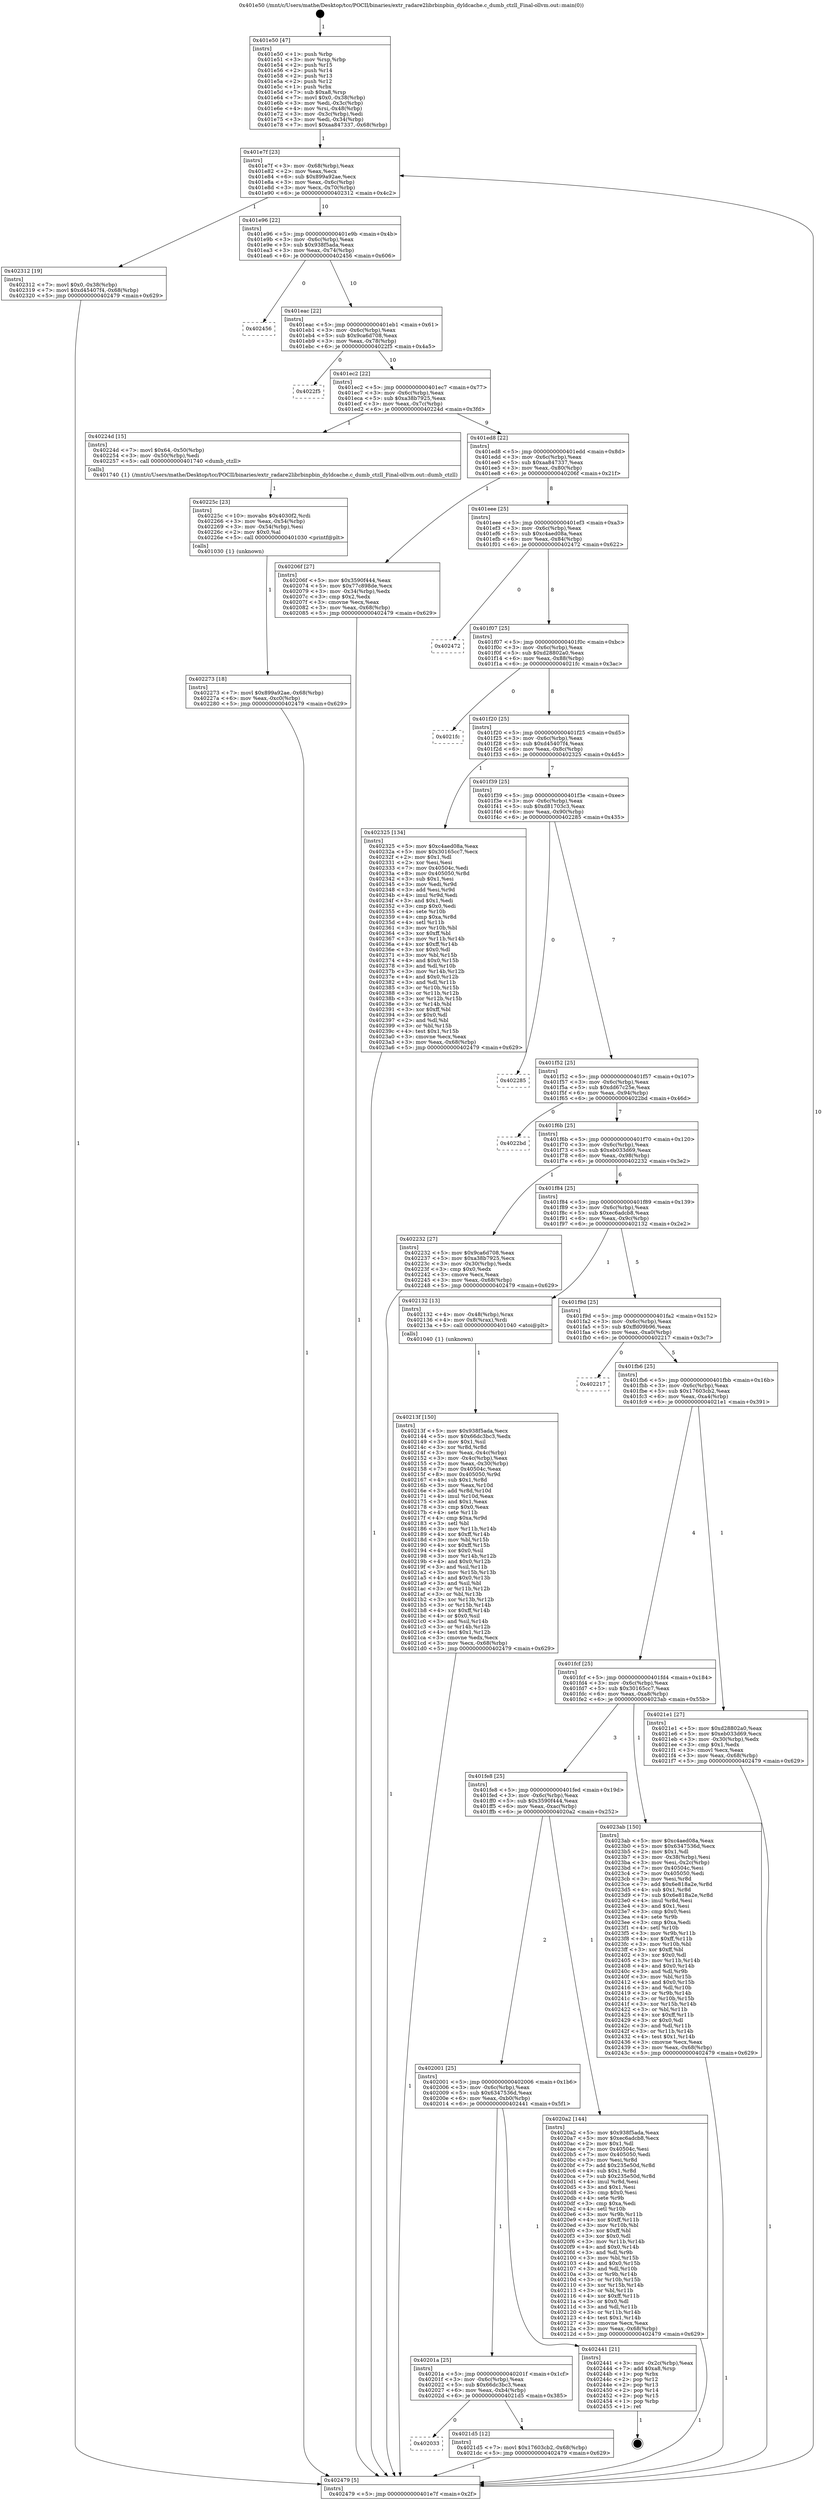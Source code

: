 digraph "0x401e50" {
  label = "0x401e50 (/mnt/c/Users/mathe/Desktop/tcc/POCII/binaries/extr_radare2librbinpbin_dyldcache.c_dumb_ctzll_Final-ollvm.out::main(0))"
  labelloc = "t"
  node[shape=record]

  Entry [label="",width=0.3,height=0.3,shape=circle,fillcolor=black,style=filled]
  "0x401e7f" [label="{
     0x401e7f [23]\l
     | [instrs]\l
     &nbsp;&nbsp;0x401e7f \<+3\>: mov -0x68(%rbp),%eax\l
     &nbsp;&nbsp;0x401e82 \<+2\>: mov %eax,%ecx\l
     &nbsp;&nbsp;0x401e84 \<+6\>: sub $0x899a92ae,%ecx\l
     &nbsp;&nbsp;0x401e8a \<+3\>: mov %eax,-0x6c(%rbp)\l
     &nbsp;&nbsp;0x401e8d \<+3\>: mov %ecx,-0x70(%rbp)\l
     &nbsp;&nbsp;0x401e90 \<+6\>: je 0000000000402312 \<main+0x4c2\>\l
  }"]
  "0x402312" [label="{
     0x402312 [19]\l
     | [instrs]\l
     &nbsp;&nbsp;0x402312 \<+7\>: movl $0x0,-0x38(%rbp)\l
     &nbsp;&nbsp;0x402319 \<+7\>: movl $0xd45407f4,-0x68(%rbp)\l
     &nbsp;&nbsp;0x402320 \<+5\>: jmp 0000000000402479 \<main+0x629\>\l
  }"]
  "0x401e96" [label="{
     0x401e96 [22]\l
     | [instrs]\l
     &nbsp;&nbsp;0x401e96 \<+5\>: jmp 0000000000401e9b \<main+0x4b\>\l
     &nbsp;&nbsp;0x401e9b \<+3\>: mov -0x6c(%rbp),%eax\l
     &nbsp;&nbsp;0x401e9e \<+5\>: sub $0x938f5ada,%eax\l
     &nbsp;&nbsp;0x401ea3 \<+3\>: mov %eax,-0x74(%rbp)\l
     &nbsp;&nbsp;0x401ea6 \<+6\>: je 0000000000402456 \<main+0x606\>\l
  }"]
  Exit [label="",width=0.3,height=0.3,shape=circle,fillcolor=black,style=filled,peripheries=2]
  "0x402456" [label="{
     0x402456\l
  }", style=dashed]
  "0x401eac" [label="{
     0x401eac [22]\l
     | [instrs]\l
     &nbsp;&nbsp;0x401eac \<+5\>: jmp 0000000000401eb1 \<main+0x61\>\l
     &nbsp;&nbsp;0x401eb1 \<+3\>: mov -0x6c(%rbp),%eax\l
     &nbsp;&nbsp;0x401eb4 \<+5\>: sub $0x9ca6d708,%eax\l
     &nbsp;&nbsp;0x401eb9 \<+3\>: mov %eax,-0x78(%rbp)\l
     &nbsp;&nbsp;0x401ebc \<+6\>: je 00000000004022f5 \<main+0x4a5\>\l
  }"]
  "0x402273" [label="{
     0x402273 [18]\l
     | [instrs]\l
     &nbsp;&nbsp;0x402273 \<+7\>: movl $0x899a92ae,-0x68(%rbp)\l
     &nbsp;&nbsp;0x40227a \<+6\>: mov %eax,-0xc0(%rbp)\l
     &nbsp;&nbsp;0x402280 \<+5\>: jmp 0000000000402479 \<main+0x629\>\l
  }"]
  "0x4022f5" [label="{
     0x4022f5\l
  }", style=dashed]
  "0x401ec2" [label="{
     0x401ec2 [22]\l
     | [instrs]\l
     &nbsp;&nbsp;0x401ec2 \<+5\>: jmp 0000000000401ec7 \<main+0x77\>\l
     &nbsp;&nbsp;0x401ec7 \<+3\>: mov -0x6c(%rbp),%eax\l
     &nbsp;&nbsp;0x401eca \<+5\>: sub $0xa38b7925,%eax\l
     &nbsp;&nbsp;0x401ecf \<+3\>: mov %eax,-0x7c(%rbp)\l
     &nbsp;&nbsp;0x401ed2 \<+6\>: je 000000000040224d \<main+0x3fd\>\l
  }"]
  "0x40225c" [label="{
     0x40225c [23]\l
     | [instrs]\l
     &nbsp;&nbsp;0x40225c \<+10\>: movabs $0x4030f2,%rdi\l
     &nbsp;&nbsp;0x402266 \<+3\>: mov %eax,-0x54(%rbp)\l
     &nbsp;&nbsp;0x402269 \<+3\>: mov -0x54(%rbp),%esi\l
     &nbsp;&nbsp;0x40226c \<+2\>: mov $0x0,%al\l
     &nbsp;&nbsp;0x40226e \<+5\>: call 0000000000401030 \<printf@plt\>\l
     | [calls]\l
     &nbsp;&nbsp;0x401030 \{1\} (unknown)\l
  }"]
  "0x40224d" [label="{
     0x40224d [15]\l
     | [instrs]\l
     &nbsp;&nbsp;0x40224d \<+7\>: movl $0x64,-0x50(%rbp)\l
     &nbsp;&nbsp;0x402254 \<+3\>: mov -0x50(%rbp),%edi\l
     &nbsp;&nbsp;0x402257 \<+5\>: call 0000000000401740 \<dumb_ctzll\>\l
     | [calls]\l
     &nbsp;&nbsp;0x401740 \{1\} (/mnt/c/Users/mathe/Desktop/tcc/POCII/binaries/extr_radare2librbinpbin_dyldcache.c_dumb_ctzll_Final-ollvm.out::dumb_ctzll)\l
  }"]
  "0x401ed8" [label="{
     0x401ed8 [22]\l
     | [instrs]\l
     &nbsp;&nbsp;0x401ed8 \<+5\>: jmp 0000000000401edd \<main+0x8d\>\l
     &nbsp;&nbsp;0x401edd \<+3\>: mov -0x6c(%rbp),%eax\l
     &nbsp;&nbsp;0x401ee0 \<+5\>: sub $0xaa847337,%eax\l
     &nbsp;&nbsp;0x401ee5 \<+3\>: mov %eax,-0x80(%rbp)\l
     &nbsp;&nbsp;0x401ee8 \<+6\>: je 000000000040206f \<main+0x21f\>\l
  }"]
  "0x402033" [label="{
     0x402033\l
  }", style=dashed]
  "0x40206f" [label="{
     0x40206f [27]\l
     | [instrs]\l
     &nbsp;&nbsp;0x40206f \<+5\>: mov $0x3590f444,%eax\l
     &nbsp;&nbsp;0x402074 \<+5\>: mov $0x77c898de,%ecx\l
     &nbsp;&nbsp;0x402079 \<+3\>: mov -0x34(%rbp),%edx\l
     &nbsp;&nbsp;0x40207c \<+3\>: cmp $0x2,%edx\l
     &nbsp;&nbsp;0x40207f \<+3\>: cmovne %ecx,%eax\l
     &nbsp;&nbsp;0x402082 \<+3\>: mov %eax,-0x68(%rbp)\l
     &nbsp;&nbsp;0x402085 \<+5\>: jmp 0000000000402479 \<main+0x629\>\l
  }"]
  "0x401eee" [label="{
     0x401eee [25]\l
     | [instrs]\l
     &nbsp;&nbsp;0x401eee \<+5\>: jmp 0000000000401ef3 \<main+0xa3\>\l
     &nbsp;&nbsp;0x401ef3 \<+3\>: mov -0x6c(%rbp),%eax\l
     &nbsp;&nbsp;0x401ef6 \<+5\>: sub $0xc4aed08a,%eax\l
     &nbsp;&nbsp;0x401efb \<+6\>: mov %eax,-0x84(%rbp)\l
     &nbsp;&nbsp;0x401f01 \<+6\>: je 0000000000402472 \<main+0x622\>\l
  }"]
  "0x402479" [label="{
     0x402479 [5]\l
     | [instrs]\l
     &nbsp;&nbsp;0x402479 \<+5\>: jmp 0000000000401e7f \<main+0x2f\>\l
  }"]
  "0x401e50" [label="{
     0x401e50 [47]\l
     | [instrs]\l
     &nbsp;&nbsp;0x401e50 \<+1\>: push %rbp\l
     &nbsp;&nbsp;0x401e51 \<+3\>: mov %rsp,%rbp\l
     &nbsp;&nbsp;0x401e54 \<+2\>: push %r15\l
     &nbsp;&nbsp;0x401e56 \<+2\>: push %r14\l
     &nbsp;&nbsp;0x401e58 \<+2\>: push %r13\l
     &nbsp;&nbsp;0x401e5a \<+2\>: push %r12\l
     &nbsp;&nbsp;0x401e5c \<+1\>: push %rbx\l
     &nbsp;&nbsp;0x401e5d \<+7\>: sub $0xa8,%rsp\l
     &nbsp;&nbsp;0x401e64 \<+7\>: movl $0x0,-0x38(%rbp)\l
     &nbsp;&nbsp;0x401e6b \<+3\>: mov %edi,-0x3c(%rbp)\l
     &nbsp;&nbsp;0x401e6e \<+4\>: mov %rsi,-0x48(%rbp)\l
     &nbsp;&nbsp;0x401e72 \<+3\>: mov -0x3c(%rbp),%edi\l
     &nbsp;&nbsp;0x401e75 \<+3\>: mov %edi,-0x34(%rbp)\l
     &nbsp;&nbsp;0x401e78 \<+7\>: movl $0xaa847337,-0x68(%rbp)\l
  }"]
  "0x4021d5" [label="{
     0x4021d5 [12]\l
     | [instrs]\l
     &nbsp;&nbsp;0x4021d5 \<+7\>: movl $0x17603cb2,-0x68(%rbp)\l
     &nbsp;&nbsp;0x4021dc \<+5\>: jmp 0000000000402479 \<main+0x629\>\l
  }"]
  "0x402472" [label="{
     0x402472\l
  }", style=dashed]
  "0x401f07" [label="{
     0x401f07 [25]\l
     | [instrs]\l
     &nbsp;&nbsp;0x401f07 \<+5\>: jmp 0000000000401f0c \<main+0xbc\>\l
     &nbsp;&nbsp;0x401f0c \<+3\>: mov -0x6c(%rbp),%eax\l
     &nbsp;&nbsp;0x401f0f \<+5\>: sub $0xd28802a0,%eax\l
     &nbsp;&nbsp;0x401f14 \<+6\>: mov %eax,-0x88(%rbp)\l
     &nbsp;&nbsp;0x401f1a \<+6\>: je 00000000004021fc \<main+0x3ac\>\l
  }"]
  "0x40201a" [label="{
     0x40201a [25]\l
     | [instrs]\l
     &nbsp;&nbsp;0x40201a \<+5\>: jmp 000000000040201f \<main+0x1cf\>\l
     &nbsp;&nbsp;0x40201f \<+3\>: mov -0x6c(%rbp),%eax\l
     &nbsp;&nbsp;0x402022 \<+5\>: sub $0x66dc3bc3,%eax\l
     &nbsp;&nbsp;0x402027 \<+6\>: mov %eax,-0xb4(%rbp)\l
     &nbsp;&nbsp;0x40202d \<+6\>: je 00000000004021d5 \<main+0x385\>\l
  }"]
  "0x4021fc" [label="{
     0x4021fc\l
  }", style=dashed]
  "0x401f20" [label="{
     0x401f20 [25]\l
     | [instrs]\l
     &nbsp;&nbsp;0x401f20 \<+5\>: jmp 0000000000401f25 \<main+0xd5\>\l
     &nbsp;&nbsp;0x401f25 \<+3\>: mov -0x6c(%rbp),%eax\l
     &nbsp;&nbsp;0x401f28 \<+5\>: sub $0xd45407f4,%eax\l
     &nbsp;&nbsp;0x401f2d \<+6\>: mov %eax,-0x8c(%rbp)\l
     &nbsp;&nbsp;0x401f33 \<+6\>: je 0000000000402325 \<main+0x4d5\>\l
  }"]
  "0x402441" [label="{
     0x402441 [21]\l
     | [instrs]\l
     &nbsp;&nbsp;0x402441 \<+3\>: mov -0x2c(%rbp),%eax\l
     &nbsp;&nbsp;0x402444 \<+7\>: add $0xa8,%rsp\l
     &nbsp;&nbsp;0x40244b \<+1\>: pop %rbx\l
     &nbsp;&nbsp;0x40244c \<+2\>: pop %r12\l
     &nbsp;&nbsp;0x40244e \<+2\>: pop %r13\l
     &nbsp;&nbsp;0x402450 \<+2\>: pop %r14\l
     &nbsp;&nbsp;0x402452 \<+2\>: pop %r15\l
     &nbsp;&nbsp;0x402454 \<+1\>: pop %rbp\l
     &nbsp;&nbsp;0x402455 \<+1\>: ret\l
  }"]
  "0x402325" [label="{
     0x402325 [134]\l
     | [instrs]\l
     &nbsp;&nbsp;0x402325 \<+5\>: mov $0xc4aed08a,%eax\l
     &nbsp;&nbsp;0x40232a \<+5\>: mov $0x30165cc7,%ecx\l
     &nbsp;&nbsp;0x40232f \<+2\>: mov $0x1,%dl\l
     &nbsp;&nbsp;0x402331 \<+2\>: xor %esi,%esi\l
     &nbsp;&nbsp;0x402333 \<+7\>: mov 0x40504c,%edi\l
     &nbsp;&nbsp;0x40233a \<+8\>: mov 0x405050,%r8d\l
     &nbsp;&nbsp;0x402342 \<+3\>: sub $0x1,%esi\l
     &nbsp;&nbsp;0x402345 \<+3\>: mov %edi,%r9d\l
     &nbsp;&nbsp;0x402348 \<+3\>: add %esi,%r9d\l
     &nbsp;&nbsp;0x40234b \<+4\>: imul %r9d,%edi\l
     &nbsp;&nbsp;0x40234f \<+3\>: and $0x1,%edi\l
     &nbsp;&nbsp;0x402352 \<+3\>: cmp $0x0,%edi\l
     &nbsp;&nbsp;0x402355 \<+4\>: sete %r10b\l
     &nbsp;&nbsp;0x402359 \<+4\>: cmp $0xa,%r8d\l
     &nbsp;&nbsp;0x40235d \<+4\>: setl %r11b\l
     &nbsp;&nbsp;0x402361 \<+3\>: mov %r10b,%bl\l
     &nbsp;&nbsp;0x402364 \<+3\>: xor $0xff,%bl\l
     &nbsp;&nbsp;0x402367 \<+3\>: mov %r11b,%r14b\l
     &nbsp;&nbsp;0x40236a \<+4\>: xor $0xff,%r14b\l
     &nbsp;&nbsp;0x40236e \<+3\>: xor $0x0,%dl\l
     &nbsp;&nbsp;0x402371 \<+3\>: mov %bl,%r15b\l
     &nbsp;&nbsp;0x402374 \<+4\>: and $0x0,%r15b\l
     &nbsp;&nbsp;0x402378 \<+3\>: and %dl,%r10b\l
     &nbsp;&nbsp;0x40237b \<+3\>: mov %r14b,%r12b\l
     &nbsp;&nbsp;0x40237e \<+4\>: and $0x0,%r12b\l
     &nbsp;&nbsp;0x402382 \<+3\>: and %dl,%r11b\l
     &nbsp;&nbsp;0x402385 \<+3\>: or %r10b,%r15b\l
     &nbsp;&nbsp;0x402388 \<+3\>: or %r11b,%r12b\l
     &nbsp;&nbsp;0x40238b \<+3\>: xor %r12b,%r15b\l
     &nbsp;&nbsp;0x40238e \<+3\>: or %r14b,%bl\l
     &nbsp;&nbsp;0x402391 \<+3\>: xor $0xff,%bl\l
     &nbsp;&nbsp;0x402394 \<+3\>: or $0x0,%dl\l
     &nbsp;&nbsp;0x402397 \<+2\>: and %dl,%bl\l
     &nbsp;&nbsp;0x402399 \<+3\>: or %bl,%r15b\l
     &nbsp;&nbsp;0x40239c \<+4\>: test $0x1,%r15b\l
     &nbsp;&nbsp;0x4023a0 \<+3\>: cmovne %ecx,%eax\l
     &nbsp;&nbsp;0x4023a3 \<+3\>: mov %eax,-0x68(%rbp)\l
     &nbsp;&nbsp;0x4023a6 \<+5\>: jmp 0000000000402479 \<main+0x629\>\l
  }"]
  "0x401f39" [label="{
     0x401f39 [25]\l
     | [instrs]\l
     &nbsp;&nbsp;0x401f39 \<+5\>: jmp 0000000000401f3e \<main+0xee\>\l
     &nbsp;&nbsp;0x401f3e \<+3\>: mov -0x6c(%rbp),%eax\l
     &nbsp;&nbsp;0x401f41 \<+5\>: sub $0xd81703c3,%eax\l
     &nbsp;&nbsp;0x401f46 \<+6\>: mov %eax,-0x90(%rbp)\l
     &nbsp;&nbsp;0x401f4c \<+6\>: je 0000000000402285 \<main+0x435\>\l
  }"]
  "0x40213f" [label="{
     0x40213f [150]\l
     | [instrs]\l
     &nbsp;&nbsp;0x40213f \<+5\>: mov $0x938f5ada,%ecx\l
     &nbsp;&nbsp;0x402144 \<+5\>: mov $0x66dc3bc3,%edx\l
     &nbsp;&nbsp;0x402149 \<+3\>: mov $0x1,%sil\l
     &nbsp;&nbsp;0x40214c \<+3\>: xor %r8d,%r8d\l
     &nbsp;&nbsp;0x40214f \<+3\>: mov %eax,-0x4c(%rbp)\l
     &nbsp;&nbsp;0x402152 \<+3\>: mov -0x4c(%rbp),%eax\l
     &nbsp;&nbsp;0x402155 \<+3\>: mov %eax,-0x30(%rbp)\l
     &nbsp;&nbsp;0x402158 \<+7\>: mov 0x40504c,%eax\l
     &nbsp;&nbsp;0x40215f \<+8\>: mov 0x405050,%r9d\l
     &nbsp;&nbsp;0x402167 \<+4\>: sub $0x1,%r8d\l
     &nbsp;&nbsp;0x40216b \<+3\>: mov %eax,%r10d\l
     &nbsp;&nbsp;0x40216e \<+3\>: add %r8d,%r10d\l
     &nbsp;&nbsp;0x402171 \<+4\>: imul %r10d,%eax\l
     &nbsp;&nbsp;0x402175 \<+3\>: and $0x1,%eax\l
     &nbsp;&nbsp;0x402178 \<+3\>: cmp $0x0,%eax\l
     &nbsp;&nbsp;0x40217b \<+4\>: sete %r11b\l
     &nbsp;&nbsp;0x40217f \<+4\>: cmp $0xa,%r9d\l
     &nbsp;&nbsp;0x402183 \<+3\>: setl %bl\l
     &nbsp;&nbsp;0x402186 \<+3\>: mov %r11b,%r14b\l
     &nbsp;&nbsp;0x402189 \<+4\>: xor $0xff,%r14b\l
     &nbsp;&nbsp;0x40218d \<+3\>: mov %bl,%r15b\l
     &nbsp;&nbsp;0x402190 \<+4\>: xor $0xff,%r15b\l
     &nbsp;&nbsp;0x402194 \<+4\>: xor $0x0,%sil\l
     &nbsp;&nbsp;0x402198 \<+3\>: mov %r14b,%r12b\l
     &nbsp;&nbsp;0x40219b \<+4\>: and $0x0,%r12b\l
     &nbsp;&nbsp;0x40219f \<+3\>: and %sil,%r11b\l
     &nbsp;&nbsp;0x4021a2 \<+3\>: mov %r15b,%r13b\l
     &nbsp;&nbsp;0x4021a5 \<+4\>: and $0x0,%r13b\l
     &nbsp;&nbsp;0x4021a9 \<+3\>: and %sil,%bl\l
     &nbsp;&nbsp;0x4021ac \<+3\>: or %r11b,%r12b\l
     &nbsp;&nbsp;0x4021af \<+3\>: or %bl,%r13b\l
     &nbsp;&nbsp;0x4021b2 \<+3\>: xor %r13b,%r12b\l
     &nbsp;&nbsp;0x4021b5 \<+3\>: or %r15b,%r14b\l
     &nbsp;&nbsp;0x4021b8 \<+4\>: xor $0xff,%r14b\l
     &nbsp;&nbsp;0x4021bc \<+4\>: or $0x0,%sil\l
     &nbsp;&nbsp;0x4021c0 \<+3\>: and %sil,%r14b\l
     &nbsp;&nbsp;0x4021c3 \<+3\>: or %r14b,%r12b\l
     &nbsp;&nbsp;0x4021c6 \<+4\>: test $0x1,%r12b\l
     &nbsp;&nbsp;0x4021ca \<+3\>: cmovne %edx,%ecx\l
     &nbsp;&nbsp;0x4021cd \<+3\>: mov %ecx,-0x68(%rbp)\l
     &nbsp;&nbsp;0x4021d0 \<+5\>: jmp 0000000000402479 \<main+0x629\>\l
  }"]
  "0x402285" [label="{
     0x402285\l
  }", style=dashed]
  "0x401f52" [label="{
     0x401f52 [25]\l
     | [instrs]\l
     &nbsp;&nbsp;0x401f52 \<+5\>: jmp 0000000000401f57 \<main+0x107\>\l
     &nbsp;&nbsp;0x401f57 \<+3\>: mov -0x6c(%rbp),%eax\l
     &nbsp;&nbsp;0x401f5a \<+5\>: sub $0xdd67c25e,%eax\l
     &nbsp;&nbsp;0x401f5f \<+6\>: mov %eax,-0x94(%rbp)\l
     &nbsp;&nbsp;0x401f65 \<+6\>: je 00000000004022bd \<main+0x46d\>\l
  }"]
  "0x402001" [label="{
     0x402001 [25]\l
     | [instrs]\l
     &nbsp;&nbsp;0x402001 \<+5\>: jmp 0000000000402006 \<main+0x1b6\>\l
     &nbsp;&nbsp;0x402006 \<+3\>: mov -0x6c(%rbp),%eax\l
     &nbsp;&nbsp;0x402009 \<+5\>: sub $0x6347536d,%eax\l
     &nbsp;&nbsp;0x40200e \<+6\>: mov %eax,-0xb0(%rbp)\l
     &nbsp;&nbsp;0x402014 \<+6\>: je 0000000000402441 \<main+0x5f1\>\l
  }"]
  "0x4022bd" [label="{
     0x4022bd\l
  }", style=dashed]
  "0x401f6b" [label="{
     0x401f6b [25]\l
     | [instrs]\l
     &nbsp;&nbsp;0x401f6b \<+5\>: jmp 0000000000401f70 \<main+0x120\>\l
     &nbsp;&nbsp;0x401f70 \<+3\>: mov -0x6c(%rbp),%eax\l
     &nbsp;&nbsp;0x401f73 \<+5\>: sub $0xeb033d69,%eax\l
     &nbsp;&nbsp;0x401f78 \<+6\>: mov %eax,-0x98(%rbp)\l
     &nbsp;&nbsp;0x401f7e \<+6\>: je 0000000000402232 \<main+0x3e2\>\l
  }"]
  "0x4020a2" [label="{
     0x4020a2 [144]\l
     | [instrs]\l
     &nbsp;&nbsp;0x4020a2 \<+5\>: mov $0x938f5ada,%eax\l
     &nbsp;&nbsp;0x4020a7 \<+5\>: mov $0xec6adcb8,%ecx\l
     &nbsp;&nbsp;0x4020ac \<+2\>: mov $0x1,%dl\l
     &nbsp;&nbsp;0x4020ae \<+7\>: mov 0x40504c,%esi\l
     &nbsp;&nbsp;0x4020b5 \<+7\>: mov 0x405050,%edi\l
     &nbsp;&nbsp;0x4020bc \<+3\>: mov %esi,%r8d\l
     &nbsp;&nbsp;0x4020bf \<+7\>: add $0x235e50d,%r8d\l
     &nbsp;&nbsp;0x4020c6 \<+4\>: sub $0x1,%r8d\l
     &nbsp;&nbsp;0x4020ca \<+7\>: sub $0x235e50d,%r8d\l
     &nbsp;&nbsp;0x4020d1 \<+4\>: imul %r8d,%esi\l
     &nbsp;&nbsp;0x4020d5 \<+3\>: and $0x1,%esi\l
     &nbsp;&nbsp;0x4020d8 \<+3\>: cmp $0x0,%esi\l
     &nbsp;&nbsp;0x4020db \<+4\>: sete %r9b\l
     &nbsp;&nbsp;0x4020df \<+3\>: cmp $0xa,%edi\l
     &nbsp;&nbsp;0x4020e2 \<+4\>: setl %r10b\l
     &nbsp;&nbsp;0x4020e6 \<+3\>: mov %r9b,%r11b\l
     &nbsp;&nbsp;0x4020e9 \<+4\>: xor $0xff,%r11b\l
     &nbsp;&nbsp;0x4020ed \<+3\>: mov %r10b,%bl\l
     &nbsp;&nbsp;0x4020f0 \<+3\>: xor $0xff,%bl\l
     &nbsp;&nbsp;0x4020f3 \<+3\>: xor $0x0,%dl\l
     &nbsp;&nbsp;0x4020f6 \<+3\>: mov %r11b,%r14b\l
     &nbsp;&nbsp;0x4020f9 \<+4\>: and $0x0,%r14b\l
     &nbsp;&nbsp;0x4020fd \<+3\>: and %dl,%r9b\l
     &nbsp;&nbsp;0x402100 \<+3\>: mov %bl,%r15b\l
     &nbsp;&nbsp;0x402103 \<+4\>: and $0x0,%r15b\l
     &nbsp;&nbsp;0x402107 \<+3\>: and %dl,%r10b\l
     &nbsp;&nbsp;0x40210a \<+3\>: or %r9b,%r14b\l
     &nbsp;&nbsp;0x40210d \<+3\>: or %r10b,%r15b\l
     &nbsp;&nbsp;0x402110 \<+3\>: xor %r15b,%r14b\l
     &nbsp;&nbsp;0x402113 \<+3\>: or %bl,%r11b\l
     &nbsp;&nbsp;0x402116 \<+4\>: xor $0xff,%r11b\l
     &nbsp;&nbsp;0x40211a \<+3\>: or $0x0,%dl\l
     &nbsp;&nbsp;0x40211d \<+3\>: and %dl,%r11b\l
     &nbsp;&nbsp;0x402120 \<+3\>: or %r11b,%r14b\l
     &nbsp;&nbsp;0x402123 \<+4\>: test $0x1,%r14b\l
     &nbsp;&nbsp;0x402127 \<+3\>: cmovne %ecx,%eax\l
     &nbsp;&nbsp;0x40212a \<+3\>: mov %eax,-0x68(%rbp)\l
     &nbsp;&nbsp;0x40212d \<+5\>: jmp 0000000000402479 \<main+0x629\>\l
  }"]
  "0x402232" [label="{
     0x402232 [27]\l
     | [instrs]\l
     &nbsp;&nbsp;0x402232 \<+5\>: mov $0x9ca6d708,%eax\l
     &nbsp;&nbsp;0x402237 \<+5\>: mov $0xa38b7925,%ecx\l
     &nbsp;&nbsp;0x40223c \<+3\>: mov -0x30(%rbp),%edx\l
     &nbsp;&nbsp;0x40223f \<+3\>: cmp $0x0,%edx\l
     &nbsp;&nbsp;0x402242 \<+3\>: cmove %ecx,%eax\l
     &nbsp;&nbsp;0x402245 \<+3\>: mov %eax,-0x68(%rbp)\l
     &nbsp;&nbsp;0x402248 \<+5\>: jmp 0000000000402479 \<main+0x629\>\l
  }"]
  "0x401f84" [label="{
     0x401f84 [25]\l
     | [instrs]\l
     &nbsp;&nbsp;0x401f84 \<+5\>: jmp 0000000000401f89 \<main+0x139\>\l
     &nbsp;&nbsp;0x401f89 \<+3\>: mov -0x6c(%rbp),%eax\l
     &nbsp;&nbsp;0x401f8c \<+5\>: sub $0xec6adcb8,%eax\l
     &nbsp;&nbsp;0x401f91 \<+6\>: mov %eax,-0x9c(%rbp)\l
     &nbsp;&nbsp;0x401f97 \<+6\>: je 0000000000402132 \<main+0x2e2\>\l
  }"]
  "0x401fe8" [label="{
     0x401fe8 [25]\l
     | [instrs]\l
     &nbsp;&nbsp;0x401fe8 \<+5\>: jmp 0000000000401fed \<main+0x19d\>\l
     &nbsp;&nbsp;0x401fed \<+3\>: mov -0x6c(%rbp),%eax\l
     &nbsp;&nbsp;0x401ff0 \<+5\>: sub $0x3590f444,%eax\l
     &nbsp;&nbsp;0x401ff5 \<+6\>: mov %eax,-0xac(%rbp)\l
     &nbsp;&nbsp;0x401ffb \<+6\>: je 00000000004020a2 \<main+0x252\>\l
  }"]
  "0x402132" [label="{
     0x402132 [13]\l
     | [instrs]\l
     &nbsp;&nbsp;0x402132 \<+4\>: mov -0x48(%rbp),%rax\l
     &nbsp;&nbsp;0x402136 \<+4\>: mov 0x8(%rax),%rdi\l
     &nbsp;&nbsp;0x40213a \<+5\>: call 0000000000401040 \<atoi@plt\>\l
     | [calls]\l
     &nbsp;&nbsp;0x401040 \{1\} (unknown)\l
  }"]
  "0x401f9d" [label="{
     0x401f9d [25]\l
     | [instrs]\l
     &nbsp;&nbsp;0x401f9d \<+5\>: jmp 0000000000401fa2 \<main+0x152\>\l
     &nbsp;&nbsp;0x401fa2 \<+3\>: mov -0x6c(%rbp),%eax\l
     &nbsp;&nbsp;0x401fa5 \<+5\>: sub $0xffd09b96,%eax\l
     &nbsp;&nbsp;0x401faa \<+6\>: mov %eax,-0xa0(%rbp)\l
     &nbsp;&nbsp;0x401fb0 \<+6\>: je 0000000000402217 \<main+0x3c7\>\l
  }"]
  "0x4023ab" [label="{
     0x4023ab [150]\l
     | [instrs]\l
     &nbsp;&nbsp;0x4023ab \<+5\>: mov $0xc4aed08a,%eax\l
     &nbsp;&nbsp;0x4023b0 \<+5\>: mov $0x6347536d,%ecx\l
     &nbsp;&nbsp;0x4023b5 \<+2\>: mov $0x1,%dl\l
     &nbsp;&nbsp;0x4023b7 \<+3\>: mov -0x38(%rbp),%esi\l
     &nbsp;&nbsp;0x4023ba \<+3\>: mov %esi,-0x2c(%rbp)\l
     &nbsp;&nbsp;0x4023bd \<+7\>: mov 0x40504c,%esi\l
     &nbsp;&nbsp;0x4023c4 \<+7\>: mov 0x405050,%edi\l
     &nbsp;&nbsp;0x4023cb \<+3\>: mov %esi,%r8d\l
     &nbsp;&nbsp;0x4023ce \<+7\>: add $0x6e818a2e,%r8d\l
     &nbsp;&nbsp;0x4023d5 \<+4\>: sub $0x1,%r8d\l
     &nbsp;&nbsp;0x4023d9 \<+7\>: sub $0x6e818a2e,%r8d\l
     &nbsp;&nbsp;0x4023e0 \<+4\>: imul %r8d,%esi\l
     &nbsp;&nbsp;0x4023e4 \<+3\>: and $0x1,%esi\l
     &nbsp;&nbsp;0x4023e7 \<+3\>: cmp $0x0,%esi\l
     &nbsp;&nbsp;0x4023ea \<+4\>: sete %r9b\l
     &nbsp;&nbsp;0x4023ee \<+3\>: cmp $0xa,%edi\l
     &nbsp;&nbsp;0x4023f1 \<+4\>: setl %r10b\l
     &nbsp;&nbsp;0x4023f5 \<+3\>: mov %r9b,%r11b\l
     &nbsp;&nbsp;0x4023f8 \<+4\>: xor $0xff,%r11b\l
     &nbsp;&nbsp;0x4023fc \<+3\>: mov %r10b,%bl\l
     &nbsp;&nbsp;0x4023ff \<+3\>: xor $0xff,%bl\l
     &nbsp;&nbsp;0x402402 \<+3\>: xor $0x0,%dl\l
     &nbsp;&nbsp;0x402405 \<+3\>: mov %r11b,%r14b\l
     &nbsp;&nbsp;0x402408 \<+4\>: and $0x0,%r14b\l
     &nbsp;&nbsp;0x40240c \<+3\>: and %dl,%r9b\l
     &nbsp;&nbsp;0x40240f \<+3\>: mov %bl,%r15b\l
     &nbsp;&nbsp;0x402412 \<+4\>: and $0x0,%r15b\l
     &nbsp;&nbsp;0x402416 \<+3\>: and %dl,%r10b\l
     &nbsp;&nbsp;0x402419 \<+3\>: or %r9b,%r14b\l
     &nbsp;&nbsp;0x40241c \<+3\>: or %r10b,%r15b\l
     &nbsp;&nbsp;0x40241f \<+3\>: xor %r15b,%r14b\l
     &nbsp;&nbsp;0x402422 \<+3\>: or %bl,%r11b\l
     &nbsp;&nbsp;0x402425 \<+4\>: xor $0xff,%r11b\l
     &nbsp;&nbsp;0x402429 \<+3\>: or $0x0,%dl\l
     &nbsp;&nbsp;0x40242c \<+3\>: and %dl,%r11b\l
     &nbsp;&nbsp;0x40242f \<+3\>: or %r11b,%r14b\l
     &nbsp;&nbsp;0x402432 \<+4\>: test $0x1,%r14b\l
     &nbsp;&nbsp;0x402436 \<+3\>: cmovne %ecx,%eax\l
     &nbsp;&nbsp;0x402439 \<+3\>: mov %eax,-0x68(%rbp)\l
     &nbsp;&nbsp;0x40243c \<+5\>: jmp 0000000000402479 \<main+0x629\>\l
  }"]
  "0x402217" [label="{
     0x402217\l
  }", style=dashed]
  "0x401fb6" [label="{
     0x401fb6 [25]\l
     | [instrs]\l
     &nbsp;&nbsp;0x401fb6 \<+5\>: jmp 0000000000401fbb \<main+0x16b\>\l
     &nbsp;&nbsp;0x401fbb \<+3\>: mov -0x6c(%rbp),%eax\l
     &nbsp;&nbsp;0x401fbe \<+5\>: sub $0x17603cb2,%eax\l
     &nbsp;&nbsp;0x401fc3 \<+6\>: mov %eax,-0xa4(%rbp)\l
     &nbsp;&nbsp;0x401fc9 \<+6\>: je 00000000004021e1 \<main+0x391\>\l
  }"]
  "0x401fcf" [label="{
     0x401fcf [25]\l
     | [instrs]\l
     &nbsp;&nbsp;0x401fcf \<+5\>: jmp 0000000000401fd4 \<main+0x184\>\l
     &nbsp;&nbsp;0x401fd4 \<+3\>: mov -0x6c(%rbp),%eax\l
     &nbsp;&nbsp;0x401fd7 \<+5\>: sub $0x30165cc7,%eax\l
     &nbsp;&nbsp;0x401fdc \<+6\>: mov %eax,-0xa8(%rbp)\l
     &nbsp;&nbsp;0x401fe2 \<+6\>: je 00000000004023ab \<main+0x55b\>\l
  }"]
  "0x4021e1" [label="{
     0x4021e1 [27]\l
     | [instrs]\l
     &nbsp;&nbsp;0x4021e1 \<+5\>: mov $0xd28802a0,%eax\l
     &nbsp;&nbsp;0x4021e6 \<+5\>: mov $0xeb033d69,%ecx\l
     &nbsp;&nbsp;0x4021eb \<+3\>: mov -0x30(%rbp),%edx\l
     &nbsp;&nbsp;0x4021ee \<+3\>: cmp $0x1,%edx\l
     &nbsp;&nbsp;0x4021f1 \<+3\>: cmovl %ecx,%eax\l
     &nbsp;&nbsp;0x4021f4 \<+3\>: mov %eax,-0x68(%rbp)\l
     &nbsp;&nbsp;0x4021f7 \<+5\>: jmp 0000000000402479 \<main+0x629\>\l
  }"]
  Entry -> "0x401e50" [label=" 1"]
  "0x401e7f" -> "0x402312" [label=" 1"]
  "0x401e7f" -> "0x401e96" [label=" 10"]
  "0x402441" -> Exit [label=" 1"]
  "0x401e96" -> "0x402456" [label=" 0"]
  "0x401e96" -> "0x401eac" [label=" 10"]
  "0x4023ab" -> "0x402479" [label=" 1"]
  "0x401eac" -> "0x4022f5" [label=" 0"]
  "0x401eac" -> "0x401ec2" [label=" 10"]
  "0x402325" -> "0x402479" [label=" 1"]
  "0x401ec2" -> "0x40224d" [label=" 1"]
  "0x401ec2" -> "0x401ed8" [label=" 9"]
  "0x402312" -> "0x402479" [label=" 1"]
  "0x401ed8" -> "0x40206f" [label=" 1"]
  "0x401ed8" -> "0x401eee" [label=" 8"]
  "0x40206f" -> "0x402479" [label=" 1"]
  "0x401e50" -> "0x401e7f" [label=" 1"]
  "0x402479" -> "0x401e7f" [label=" 10"]
  "0x402273" -> "0x402479" [label=" 1"]
  "0x401eee" -> "0x402472" [label=" 0"]
  "0x401eee" -> "0x401f07" [label=" 8"]
  "0x40225c" -> "0x402273" [label=" 1"]
  "0x401f07" -> "0x4021fc" [label=" 0"]
  "0x401f07" -> "0x401f20" [label=" 8"]
  "0x402232" -> "0x402479" [label=" 1"]
  "0x401f20" -> "0x402325" [label=" 1"]
  "0x401f20" -> "0x401f39" [label=" 7"]
  "0x4021e1" -> "0x402479" [label=" 1"]
  "0x401f39" -> "0x402285" [label=" 0"]
  "0x401f39" -> "0x401f52" [label=" 7"]
  "0x40201a" -> "0x402033" [label=" 0"]
  "0x401f52" -> "0x4022bd" [label=" 0"]
  "0x401f52" -> "0x401f6b" [label=" 7"]
  "0x40201a" -> "0x4021d5" [label=" 1"]
  "0x401f6b" -> "0x402232" [label=" 1"]
  "0x401f6b" -> "0x401f84" [label=" 6"]
  "0x40224d" -> "0x40225c" [label=" 1"]
  "0x401f84" -> "0x402132" [label=" 1"]
  "0x401f84" -> "0x401f9d" [label=" 5"]
  "0x402001" -> "0x402441" [label=" 1"]
  "0x401f9d" -> "0x402217" [label=" 0"]
  "0x401f9d" -> "0x401fb6" [label=" 5"]
  "0x4021d5" -> "0x402479" [label=" 1"]
  "0x401fb6" -> "0x4021e1" [label=" 1"]
  "0x401fb6" -> "0x401fcf" [label=" 4"]
  "0x40213f" -> "0x402479" [label=" 1"]
  "0x401fcf" -> "0x4023ab" [label=" 1"]
  "0x401fcf" -> "0x401fe8" [label=" 3"]
  "0x402001" -> "0x40201a" [label=" 1"]
  "0x401fe8" -> "0x4020a2" [label=" 1"]
  "0x401fe8" -> "0x402001" [label=" 2"]
  "0x4020a2" -> "0x402479" [label=" 1"]
  "0x402132" -> "0x40213f" [label=" 1"]
}

